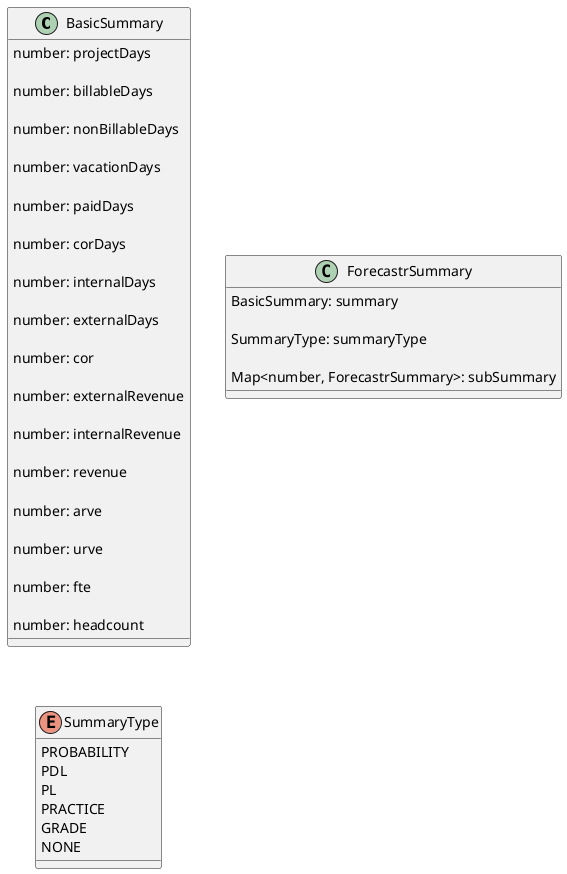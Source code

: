 @startuml
class BasicSummary {
    number: projectDays

    number: billableDays

    number: nonBillableDays

    number: vacationDays

    number: paidDays

    number: corDays

    number: internalDays

    number: externalDays

    number: cor

    number: externalRevenue

    number: internalRevenue

    number: revenue

    number: arve

    number: urve

    number: fte

    number: headcount
}

class ForecastrSummary {

    BasicSummary: summary
    
    SummaryType: summaryType

    Map<number, ForecastrSummary>: subSummary
}

enum SummaryType {
    PROBABILITY
    PDL
    PL
    PRACTICE
    GRADE
    NONE
}
@enduml